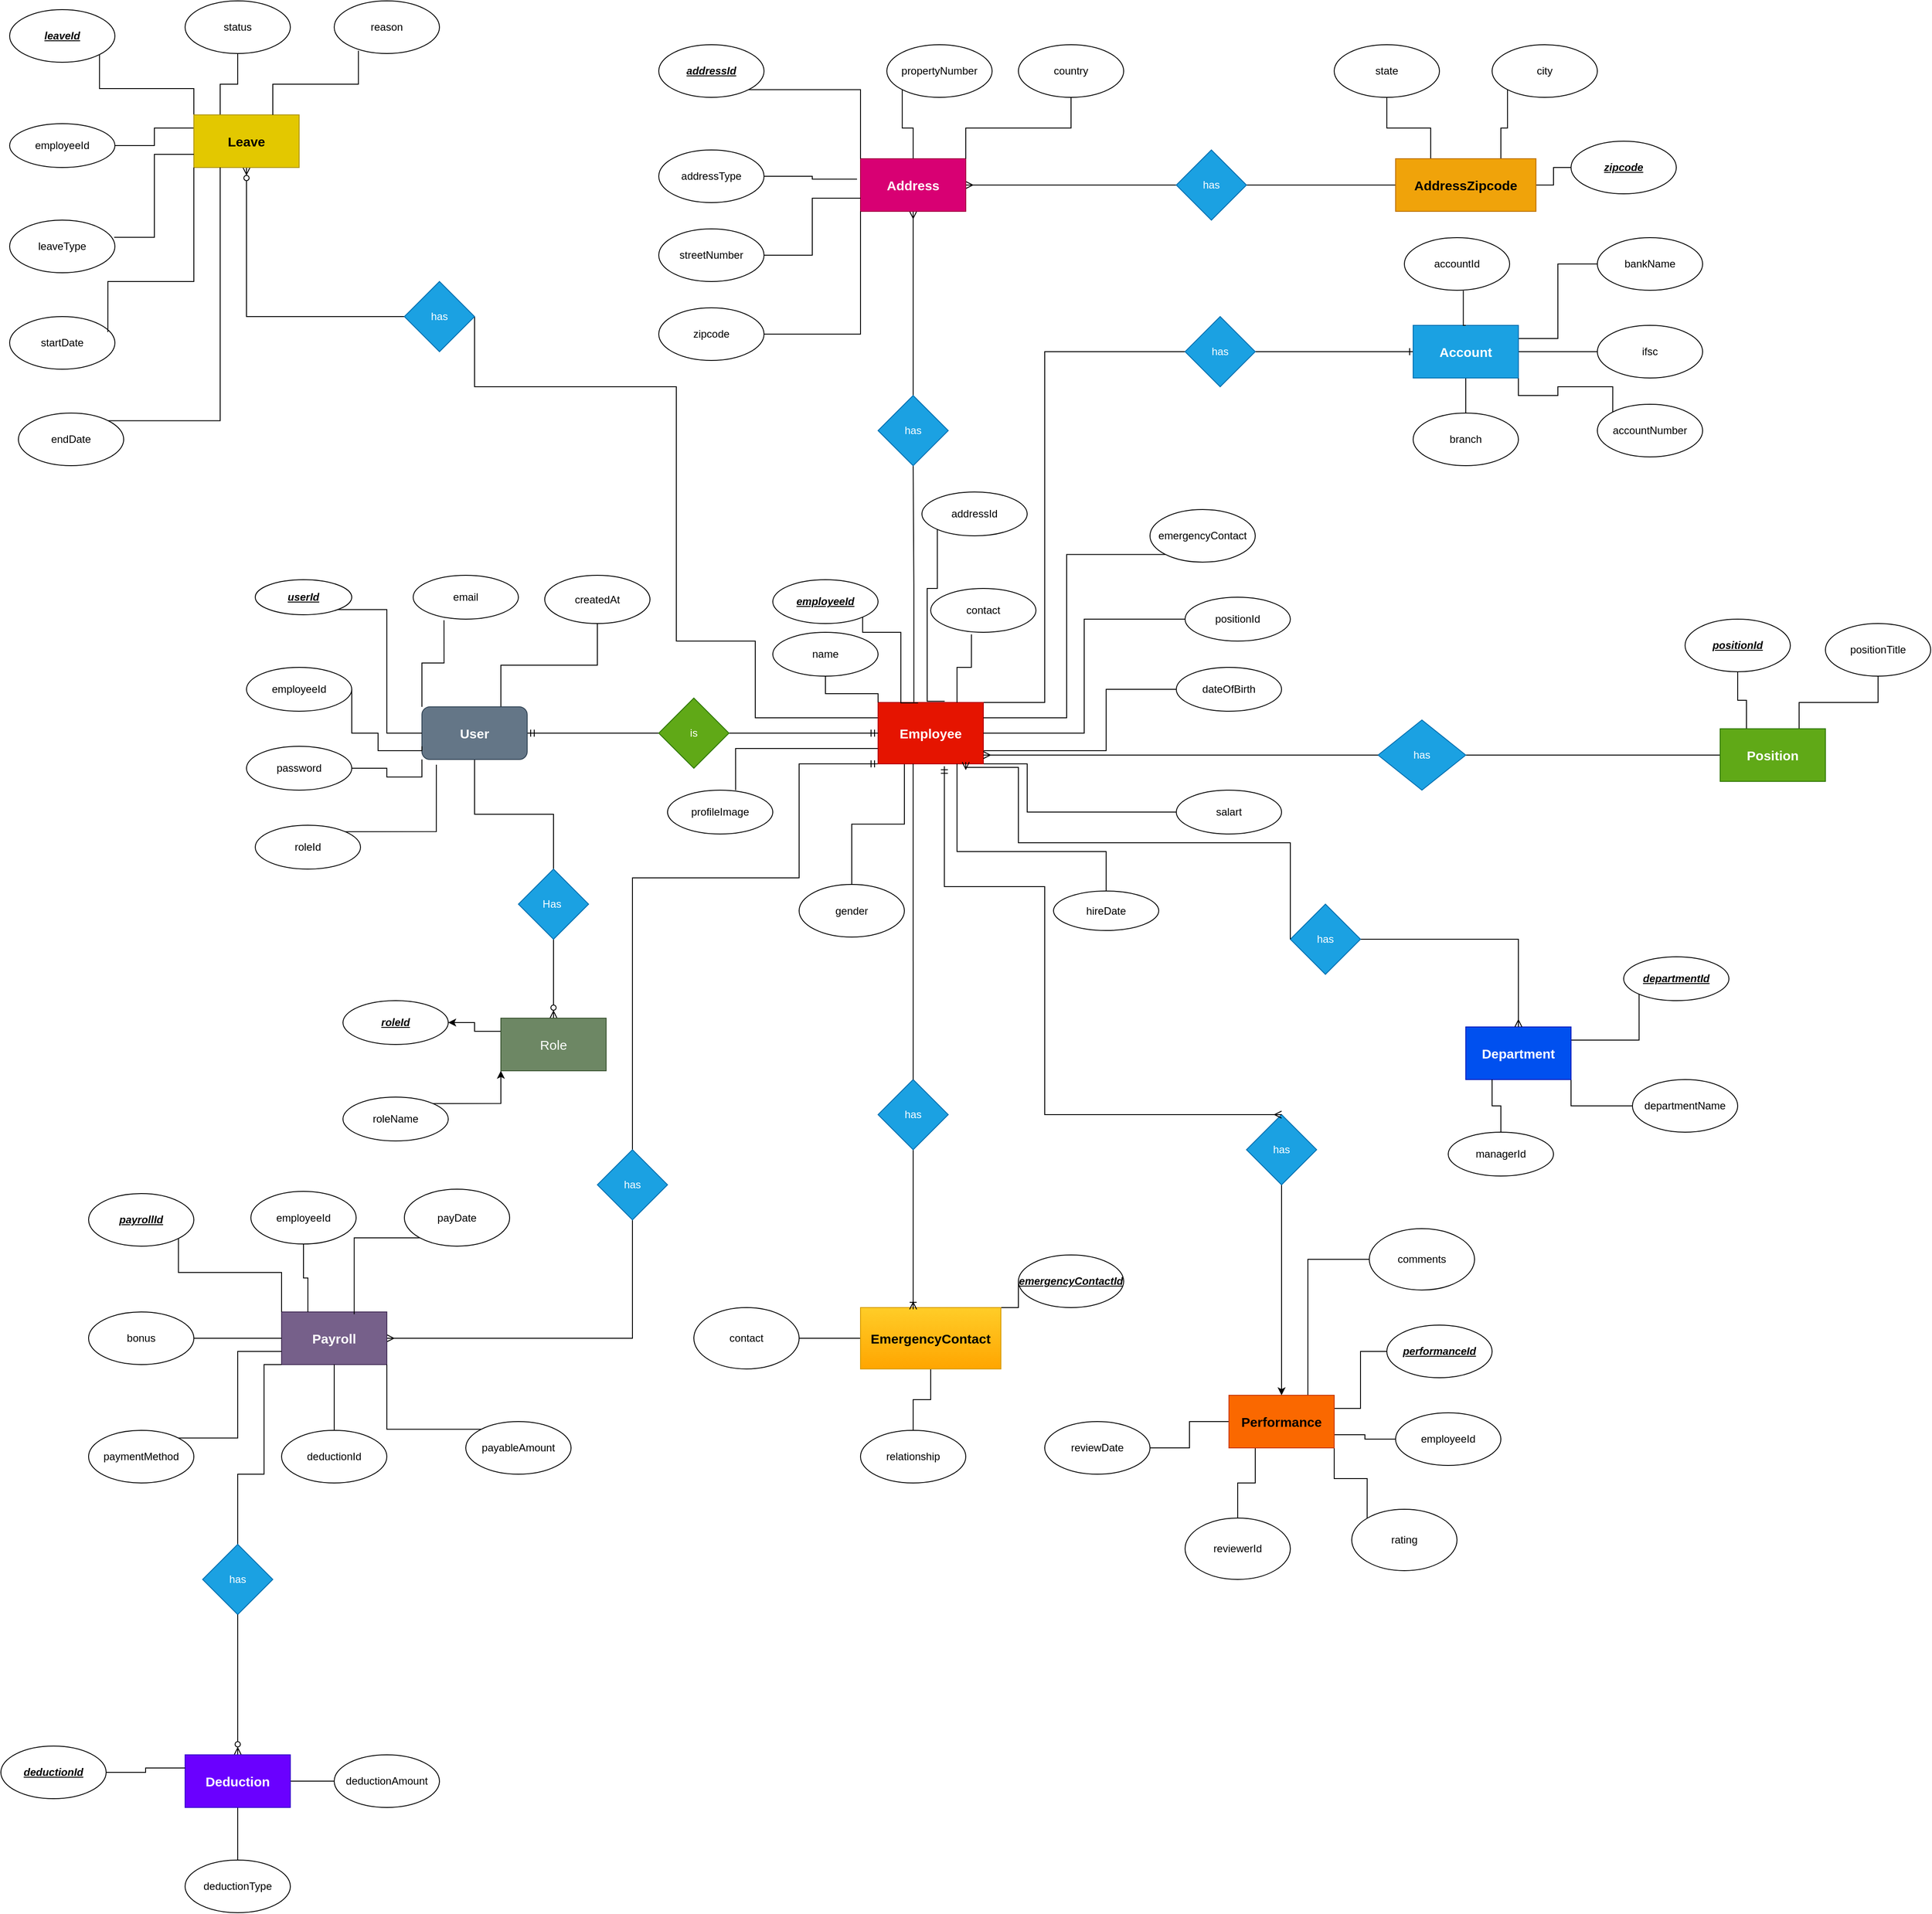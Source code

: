 <mxfile version="24.1.0" type="device">
  <diagram name="Page-1" id="U_6z8lrPGuEJdTMn7q1Q">
    <mxGraphModel dx="1900" dy="1735" grid="1" gridSize="10" guides="1" tooltips="1" connect="1" arrows="1" fold="1" page="1" pageScale="1" pageWidth="850" pageHeight="1100" math="0" shadow="0">
      <root>
        <mxCell id="0" />
        <mxCell id="1" parent="0" />
        <mxCell id="wNV12Ir-IpU6dme8vjzB-14" style="edgeStyle=orthogonalEdgeStyle;rounded=0;orthogonalLoop=1;jettySize=auto;html=1;exitX=0.5;exitY=1;exitDx=0;exitDy=0;endArrow=none;endFill=0;" parent="1" source="wNV12Ir-IpU6dme8vjzB-2" target="wNV12Ir-IpU6dme8vjzB-13" edge="1">
          <mxGeometry relative="1" as="geometry" />
        </mxCell>
        <mxCell id="wNV12Ir-IpU6dme8vjzB-27" style="edgeStyle=orthogonalEdgeStyle;rounded=0;orthogonalLoop=1;jettySize=auto;html=1;exitX=1;exitY=0.5;exitDx=0;exitDy=0;entryX=0;entryY=0.5;entryDx=0;entryDy=0;endArrow=none;endFill=0;startArrow=ERmandOne;startFill=0;" parent="1" source="wNV12Ir-IpU6dme8vjzB-2" target="wNV12Ir-IpU6dme8vjzB-26" edge="1">
          <mxGeometry relative="1" as="geometry" />
        </mxCell>
        <mxCell id="NVPOL3llyWoSoOOIBoV0-2" style="edgeStyle=orthogonalEdgeStyle;rounded=0;orthogonalLoop=1;jettySize=auto;html=1;exitX=0.75;exitY=0;exitDx=0;exitDy=0;entryX=0.5;entryY=1;entryDx=0;entryDy=0;endArrow=none;endFill=0;" parent="1" source="wNV12Ir-IpU6dme8vjzB-2" target="NVPOL3llyWoSoOOIBoV0-1" edge="1">
          <mxGeometry relative="1" as="geometry" />
        </mxCell>
        <mxCell id="wNV12Ir-IpU6dme8vjzB-2" value="&lt;b&gt;&lt;font style=&quot;font-size: 15px;&quot;&gt;User&lt;/font&gt;&lt;/b&gt;" style="rounded=1;whiteSpace=wrap;html=1;fillColor=#647687;fontColor=#ffffff;strokeColor=#314354;" parent="1" vertex="1">
          <mxGeometry x="270" y="295" width="120" height="60" as="geometry" />
        </mxCell>
        <mxCell id="wNV12Ir-IpU6dme8vjzB-7" style="edgeStyle=orthogonalEdgeStyle;rounded=0;orthogonalLoop=1;jettySize=auto;html=1;exitX=1;exitY=1;exitDx=0;exitDy=0;entryX=0;entryY=0.5;entryDx=0;entryDy=0;endArrow=none;endFill=0;" parent="1" source="wNV12Ir-IpU6dme8vjzB-3" target="wNV12Ir-IpU6dme8vjzB-2" edge="1">
          <mxGeometry relative="1" as="geometry" />
        </mxCell>
        <mxCell id="wNV12Ir-IpU6dme8vjzB-3" value="&lt;u&gt;&lt;i&gt;&lt;b&gt;userId&lt;/b&gt;&lt;/i&gt;&lt;/u&gt;" style="ellipse;whiteSpace=wrap;html=1;" parent="1" vertex="1">
          <mxGeometry x="80" y="150" width="110" height="40" as="geometry" />
        </mxCell>
        <mxCell id="wNV12Ir-IpU6dme8vjzB-8" style="edgeStyle=orthogonalEdgeStyle;rounded=0;orthogonalLoop=1;jettySize=auto;html=1;exitX=0.293;exitY=1.024;exitDx=0;exitDy=0;entryX=0;entryY=0;entryDx=0;entryDy=0;exitPerimeter=0;endArrow=none;endFill=0;" parent="1" source="wNV12Ir-IpU6dme8vjzB-4" target="wNV12Ir-IpU6dme8vjzB-2" edge="1">
          <mxGeometry relative="1" as="geometry" />
        </mxCell>
        <mxCell id="wNV12Ir-IpU6dme8vjzB-4" value="email" style="ellipse;whiteSpace=wrap;html=1;" parent="1" vertex="1">
          <mxGeometry x="260" y="145" width="120" height="50" as="geometry" />
        </mxCell>
        <mxCell id="wNV12Ir-IpU6dme8vjzB-9" style="edgeStyle=orthogonalEdgeStyle;rounded=0;orthogonalLoop=1;jettySize=auto;html=1;exitX=1;exitY=0.5;exitDx=0;exitDy=0;entryX=0;entryY=0.75;entryDx=0;entryDy=0;endArrow=none;endFill=0;" parent="1" source="wNV12Ir-IpU6dme8vjzB-5" target="wNV12Ir-IpU6dme8vjzB-2" edge="1">
          <mxGeometry relative="1" as="geometry">
            <Array as="points">
              <mxPoint x="190" y="325" />
              <mxPoint x="220" y="325" />
              <mxPoint x="220" y="345" />
            </Array>
          </mxGeometry>
        </mxCell>
        <mxCell id="wNV12Ir-IpU6dme8vjzB-5" value="employeeId" style="ellipse;whiteSpace=wrap;html=1;" parent="1" vertex="1">
          <mxGeometry x="70" y="250" width="120" height="50" as="geometry" />
        </mxCell>
        <mxCell id="wNV12Ir-IpU6dme8vjzB-10" style="edgeStyle=orthogonalEdgeStyle;rounded=0;orthogonalLoop=1;jettySize=auto;html=1;exitX=1;exitY=0.5;exitDx=0;exitDy=0;entryX=0;entryY=1;entryDx=0;entryDy=0;endArrow=none;endFill=0;" parent="1" source="wNV12Ir-IpU6dme8vjzB-6" target="wNV12Ir-IpU6dme8vjzB-2" edge="1">
          <mxGeometry relative="1" as="geometry">
            <mxPoint x="360" y="350" as="targetPoint" />
          </mxGeometry>
        </mxCell>
        <mxCell id="wNV12Ir-IpU6dme8vjzB-6" value="password" style="ellipse;whiteSpace=wrap;html=1;" parent="1" vertex="1">
          <mxGeometry x="70" y="340" width="120" height="50" as="geometry" />
        </mxCell>
        <mxCell id="wNV12Ir-IpU6dme8vjzB-11" value="roleId" style="ellipse;whiteSpace=wrap;html=1;" parent="1" vertex="1">
          <mxGeometry x="80" y="430" width="120" height="50" as="geometry" />
        </mxCell>
        <mxCell id="wNV12Ir-IpU6dme8vjzB-12" style="edgeStyle=orthogonalEdgeStyle;rounded=0;orthogonalLoop=1;jettySize=auto;html=1;exitX=1;exitY=0;exitDx=0;exitDy=0;entryX=0.137;entryY=1.1;entryDx=0;entryDy=0;entryPerimeter=0;endArrow=none;endFill=0;" parent="1" source="wNV12Ir-IpU6dme8vjzB-11" target="wNV12Ir-IpU6dme8vjzB-2" edge="1">
          <mxGeometry relative="1" as="geometry" />
        </mxCell>
        <mxCell id="wNV12Ir-IpU6dme8vjzB-16" style="edgeStyle=orthogonalEdgeStyle;rounded=0;orthogonalLoop=1;jettySize=auto;html=1;exitX=0.5;exitY=1;exitDx=0;exitDy=0;entryX=0.5;entryY=0;entryDx=0;entryDy=0;endArrow=ERzeroToMany;endFill=0;" parent="1" source="wNV12Ir-IpU6dme8vjzB-13" target="wNV12Ir-IpU6dme8vjzB-15" edge="1">
          <mxGeometry relative="1" as="geometry" />
        </mxCell>
        <mxCell id="wNV12Ir-IpU6dme8vjzB-13" value="Has&amp;nbsp;" style="rhombus;whiteSpace=wrap;html=1;fillColor=#1ba1e2;strokeColor=#006EAF;fontColor=#ffffff;" parent="1" vertex="1">
          <mxGeometry x="380" y="480" width="80" height="80" as="geometry" />
        </mxCell>
        <mxCell id="wNV12Ir-IpU6dme8vjzB-20" style="edgeStyle=orthogonalEdgeStyle;rounded=0;orthogonalLoop=1;jettySize=auto;html=1;exitX=0;exitY=0.25;exitDx=0;exitDy=0;entryX=1;entryY=0.5;entryDx=0;entryDy=0;" parent="1" source="wNV12Ir-IpU6dme8vjzB-15" target="wNV12Ir-IpU6dme8vjzB-19" edge="1">
          <mxGeometry relative="1" as="geometry" />
        </mxCell>
        <mxCell id="wNV12Ir-IpU6dme8vjzB-15" value="&lt;font style=&quot;font-size: 15px;&quot;&gt;Role&lt;/font&gt;" style="rounded=0;whiteSpace=wrap;html=1;fillColor=#6d8764;fontColor=#ffffff;strokeColor=#3A5431;" parent="1" vertex="1">
          <mxGeometry x="360" y="650" width="120" height="60" as="geometry" />
        </mxCell>
        <mxCell id="wNV12Ir-IpU6dme8vjzB-19" value="&lt;b&gt;&lt;i&gt;&lt;u&gt;roleId&lt;/u&gt;&lt;/i&gt;&lt;/b&gt;" style="ellipse;whiteSpace=wrap;html=1;" parent="1" vertex="1">
          <mxGeometry x="180" y="630" width="120" height="50" as="geometry" />
        </mxCell>
        <mxCell id="wNV12Ir-IpU6dme8vjzB-22" style="edgeStyle=orthogonalEdgeStyle;rounded=0;orthogonalLoop=1;jettySize=auto;html=1;exitX=1;exitY=0;exitDx=0;exitDy=0;entryX=0;entryY=1;entryDx=0;entryDy=0;" parent="1" source="wNV12Ir-IpU6dme8vjzB-21" target="wNV12Ir-IpU6dme8vjzB-15" edge="1">
          <mxGeometry relative="1" as="geometry" />
        </mxCell>
        <mxCell id="wNV12Ir-IpU6dme8vjzB-21" value="roleName" style="ellipse;whiteSpace=wrap;html=1;" parent="1" vertex="1">
          <mxGeometry x="180" y="740" width="120" height="50" as="geometry" />
        </mxCell>
        <mxCell id="oiTjQ5BADp09H_yO9Pe6-5" style="edgeStyle=orthogonalEdgeStyle;rounded=0;orthogonalLoop=1;jettySize=auto;html=1;exitX=0.25;exitY=1;exitDx=0;exitDy=0;entryX=0.5;entryY=0;entryDx=0;entryDy=0;endArrow=none;endFill=0;" parent="1" source="wNV12Ir-IpU6dme8vjzB-23" target="oiTjQ5BADp09H_yO9Pe6-4" edge="1">
          <mxGeometry relative="1" as="geometry" />
        </mxCell>
        <mxCell id="oiTjQ5BADp09H_yO9Pe6-7" style="edgeStyle=orthogonalEdgeStyle;rounded=0;orthogonalLoop=1;jettySize=auto;html=1;exitX=0;exitY=0.75;exitDx=0;exitDy=0;entryX=0.647;entryY=0;entryDx=0;entryDy=0;entryPerimeter=0;endArrow=none;endFill=0;" parent="1" source="wNV12Ir-IpU6dme8vjzB-23" target="oiTjQ5BADp09H_yO9Pe6-6" edge="1">
          <mxGeometry relative="1" as="geometry">
            <mxPoint x="810" y="345" as="sourcePoint" />
            <mxPoint x="690" y="430" as="targetPoint" />
          </mxGeometry>
        </mxCell>
        <mxCell id="oiTjQ5BADp09H_yO9Pe6-9" style="edgeStyle=orthogonalEdgeStyle;rounded=0;orthogonalLoop=1;jettySize=auto;html=1;exitX=1;exitY=0.75;exitDx=0;exitDy=0;entryX=0;entryY=0.5;entryDx=0;entryDy=0;endArrow=none;endFill=0;" parent="1" source="wNV12Ir-IpU6dme8vjzB-23" target="oiTjQ5BADp09H_yO9Pe6-8" edge="1">
          <mxGeometry relative="1" as="geometry">
            <Array as="points">
              <mxPoint x="1050" y="345" />
              <mxPoint x="1050" y="275" />
            </Array>
          </mxGeometry>
        </mxCell>
        <mxCell id="oiTjQ5BADp09H_yO9Pe6-11" style="edgeStyle=orthogonalEdgeStyle;rounded=0;orthogonalLoop=1;jettySize=auto;html=1;exitX=1;exitY=1;exitDx=0;exitDy=0;entryX=0;entryY=0.5;entryDx=0;entryDy=0;endArrow=none;endFill=0;" parent="1" source="wNV12Ir-IpU6dme8vjzB-23" target="oiTjQ5BADp09H_yO9Pe6-10" edge="1">
          <mxGeometry relative="1" as="geometry">
            <Array as="points">
              <mxPoint x="960" y="360" />
              <mxPoint x="960" y="415" />
            </Array>
          </mxGeometry>
        </mxCell>
        <mxCell id="iSLYOYeoJY8kRqykb5ny-2" style="edgeStyle=orthogonalEdgeStyle;rounded=0;orthogonalLoop=1;jettySize=auto;html=1;exitX=0.34;exitY=0.023;exitDx=0;exitDy=0;entryX=0.5;entryY=1;entryDx=0;entryDy=0;endArrow=none;endFill=0;exitPerimeter=0;" parent="1" source="wNV12Ir-IpU6dme8vjzB-23" target="iSLYOYeoJY8kRqykb5ny-1" edge="1">
          <mxGeometry relative="1" as="geometry" />
        </mxCell>
        <mxCell id="NVPOL3llyWoSoOOIBoV0-56" style="edgeStyle=orthogonalEdgeStyle;rounded=0;orthogonalLoop=1;jettySize=auto;html=1;exitX=1;exitY=0;exitDx=0;exitDy=0;entryX=0;entryY=0.5;entryDx=0;entryDy=0;endArrow=none;endFill=0;" parent="1" source="wNV12Ir-IpU6dme8vjzB-23" target="NVPOL3llyWoSoOOIBoV0-55" edge="1">
          <mxGeometry relative="1" as="geometry">
            <mxPoint x="1000" y="90" as="targetPoint" />
            <Array as="points">
              <mxPoint x="980" y="290" />
              <mxPoint x="980" y="-110" />
            </Array>
          </mxGeometry>
        </mxCell>
        <mxCell id="NVPOL3llyWoSoOOIBoV0-72" style="edgeStyle=orthogonalEdgeStyle;rounded=0;orthogonalLoop=1;jettySize=auto;html=1;exitX=0;exitY=0.25;exitDx=0;exitDy=0;entryX=1;entryY=0.5;entryDx=0;entryDy=0;endArrow=none;endFill=0;" parent="1" source="wNV12Ir-IpU6dme8vjzB-23" target="NVPOL3llyWoSoOOIBoV0-71" edge="1">
          <mxGeometry relative="1" as="geometry">
            <mxPoint x="450" y="-80" as="targetPoint" />
            <Array as="points">
              <mxPoint x="650" y="308" />
              <mxPoint x="650" y="220" />
              <mxPoint x="560" y="220" />
              <mxPoint x="560" y="-70" />
              <mxPoint x="330" y="-70" />
            </Array>
          </mxGeometry>
        </mxCell>
        <mxCell id="NVPOL3llyWoSoOOIBoV0-91" style="edgeStyle=orthogonalEdgeStyle;rounded=0;orthogonalLoop=1;jettySize=auto;html=1;exitX=0;exitY=1;exitDx=0;exitDy=0;entryX=0.5;entryY=0;entryDx=0;entryDy=0;endArrow=none;endFill=0;startArrow=ERmandOne;startFill=0;" parent="1" source="wNV12Ir-IpU6dme8vjzB-23" target="NVPOL3llyWoSoOOIBoV0-90" edge="1">
          <mxGeometry relative="1" as="geometry">
            <Array as="points">
              <mxPoint x="700" y="360" />
              <mxPoint x="700" y="490" />
              <mxPoint x="510" y="490" />
            </Array>
          </mxGeometry>
        </mxCell>
        <mxCell id="wNV12Ir-IpU6dme8vjzB-23" value="&lt;font size=&quot;1&quot;&gt;&lt;b style=&quot;font-size: 15px;&quot;&gt;Employee&lt;/b&gt;&lt;/font&gt;" style="rounded=0;whiteSpace=wrap;html=1;fillColor=#e51400;fontColor=#ffffff;strokeColor=#B20000;" parent="1" vertex="1">
          <mxGeometry x="790" y="290" width="120" height="70" as="geometry" />
        </mxCell>
        <mxCell id="wNV12Ir-IpU6dme8vjzB-24" value="&lt;b&gt;&lt;u&gt;&lt;i&gt;employeeId&lt;/i&gt;&lt;/u&gt;&lt;/b&gt;" style="ellipse;whiteSpace=wrap;html=1;" parent="1" vertex="1">
          <mxGeometry x="670" y="150" width="120" height="50" as="geometry" />
        </mxCell>
        <mxCell id="wNV12Ir-IpU6dme8vjzB-29" style="edgeStyle=orthogonalEdgeStyle;rounded=0;orthogonalLoop=1;jettySize=auto;html=1;exitX=0.5;exitY=1;exitDx=0;exitDy=0;entryX=0;entryY=0;entryDx=0;entryDy=0;endArrow=none;endFill=0;" parent="1" source="wNV12Ir-IpU6dme8vjzB-25" target="wNV12Ir-IpU6dme8vjzB-23" edge="1">
          <mxGeometry relative="1" as="geometry" />
        </mxCell>
        <mxCell id="wNV12Ir-IpU6dme8vjzB-25" value="name" style="ellipse;whiteSpace=wrap;html=1;" parent="1" vertex="1">
          <mxGeometry x="670" y="210" width="120" height="50" as="geometry" />
        </mxCell>
        <mxCell id="wNV12Ir-IpU6dme8vjzB-28" style="edgeStyle=orthogonalEdgeStyle;rounded=0;orthogonalLoop=1;jettySize=auto;html=1;exitX=1;exitY=0.5;exitDx=0;exitDy=0;entryX=0;entryY=0.5;entryDx=0;entryDy=0;endArrow=ERmandOne;endFill=0;" parent="1" source="wNV12Ir-IpU6dme8vjzB-26" target="wNV12Ir-IpU6dme8vjzB-23" edge="1">
          <mxGeometry relative="1" as="geometry" />
        </mxCell>
        <mxCell id="wNV12Ir-IpU6dme8vjzB-26" value="is" style="rhombus;whiteSpace=wrap;html=1;fillColor=#60a917;fontColor=#ffffff;strokeColor=#2D7600;" parent="1" vertex="1">
          <mxGeometry x="540" y="285" width="80" height="80" as="geometry" />
        </mxCell>
        <mxCell id="wNV12Ir-IpU6dme8vjzB-30" style="edgeStyle=orthogonalEdgeStyle;rounded=0;orthogonalLoop=1;jettySize=auto;html=1;exitX=1;exitY=1;exitDx=0;exitDy=0;entryX=0.38;entryY=0.007;entryDx=0;entryDy=0;entryPerimeter=0;endArrow=none;endFill=0;" parent="1" source="wNV12Ir-IpU6dme8vjzB-24" target="wNV12Ir-IpU6dme8vjzB-23" edge="1">
          <mxGeometry relative="1" as="geometry">
            <Array as="points">
              <mxPoint x="772" y="210" />
              <mxPoint x="816" y="210" />
            </Array>
          </mxGeometry>
        </mxCell>
        <mxCell id="wNV12Ir-IpU6dme8vjzB-32" value="" style="edgeStyle=orthogonalEdgeStyle;rounded=0;orthogonalLoop=1;jettySize=auto;html=1;entryX=0.75;entryY=0;entryDx=0;entryDy=0;exitX=0.387;exitY=1.048;exitDx=0;exitDy=0;exitPerimeter=0;endArrow=none;endFill=0;" parent="1" source="wNV12Ir-IpU6dme8vjzB-31" target="wNV12Ir-IpU6dme8vjzB-23" edge="1">
          <mxGeometry relative="1" as="geometry" />
        </mxCell>
        <mxCell id="wNV12Ir-IpU6dme8vjzB-31" value="contact" style="ellipse;whiteSpace=wrap;html=1;" parent="1" vertex="1">
          <mxGeometry x="850" y="160" width="120" height="50" as="geometry" />
        </mxCell>
        <mxCell id="wNV12Ir-IpU6dme8vjzB-34" style="edgeStyle=orthogonalEdgeStyle;rounded=0;orthogonalLoop=1;jettySize=auto;html=1;exitX=0;exitY=1;exitDx=0;exitDy=0;entryX=1;entryY=0.25;entryDx=0;entryDy=0;endArrow=none;endFill=0;" parent="1" source="wNV12Ir-IpU6dme8vjzB-33" target="wNV12Ir-IpU6dme8vjzB-23" edge="1">
          <mxGeometry relative="1" as="geometry" />
        </mxCell>
        <mxCell id="wNV12Ir-IpU6dme8vjzB-33" value="emergencyContact" style="ellipse;whiteSpace=wrap;html=1;" parent="1" vertex="1">
          <mxGeometry x="1100" y="70" width="120" height="60" as="geometry" />
        </mxCell>
        <mxCell id="wNV12Ir-IpU6dme8vjzB-36" style="edgeStyle=orthogonalEdgeStyle;rounded=0;orthogonalLoop=1;jettySize=auto;html=1;exitX=0;exitY=1;exitDx=0;exitDy=0;entryX=0.633;entryY=-0.02;entryDx=0;entryDy=0;endArrow=none;endFill=0;entryPerimeter=0;" parent="1" source="wNV12Ir-IpU6dme8vjzB-35" target="wNV12Ir-IpU6dme8vjzB-23" edge="1">
          <mxGeometry relative="1" as="geometry">
            <Array as="points">
              <mxPoint x="858" y="160" />
              <mxPoint x="846" y="160" />
            </Array>
          </mxGeometry>
        </mxCell>
        <mxCell id="wNV12Ir-IpU6dme8vjzB-35" value="addressId" style="ellipse;whiteSpace=wrap;html=1;" parent="1" vertex="1">
          <mxGeometry x="840" y="50" width="120" height="50" as="geometry" />
        </mxCell>
        <mxCell id="wNV12Ir-IpU6dme8vjzB-38" style="edgeStyle=orthogonalEdgeStyle;rounded=0;orthogonalLoop=1;jettySize=auto;html=1;exitX=0;exitY=0.5;exitDx=0;exitDy=0;entryX=1;entryY=0.5;entryDx=0;entryDy=0;endArrow=none;endFill=0;" parent="1" source="wNV12Ir-IpU6dme8vjzB-37" target="wNV12Ir-IpU6dme8vjzB-23" edge="1">
          <mxGeometry relative="1" as="geometry" />
        </mxCell>
        <mxCell id="wNV12Ir-IpU6dme8vjzB-37" value="positionId" style="ellipse;whiteSpace=wrap;html=1;" parent="1" vertex="1">
          <mxGeometry x="1140" y="170" width="120" height="50" as="geometry" />
        </mxCell>
        <mxCell id="NVPOL3llyWoSoOOIBoV0-123" style="edgeStyle=orthogonalEdgeStyle;rounded=0;orthogonalLoop=1;jettySize=auto;html=1;exitX=0.5;exitY=0;exitDx=0;exitDy=0;entryX=0.75;entryY=1;entryDx=0;entryDy=0;endArrow=none;endFill=0;" parent="1" source="wNV12Ir-IpU6dme8vjzB-39" target="wNV12Ir-IpU6dme8vjzB-23" edge="1">
          <mxGeometry relative="1" as="geometry">
            <Array as="points">
              <mxPoint x="1050" y="460" />
              <mxPoint x="880" y="460" />
            </Array>
          </mxGeometry>
        </mxCell>
        <mxCell id="wNV12Ir-IpU6dme8vjzB-39" value="hireDate" style="ellipse;whiteSpace=wrap;html=1;" parent="1" vertex="1">
          <mxGeometry x="990" y="505" width="120" height="45" as="geometry" />
        </mxCell>
        <mxCell id="oiTjQ5BADp09H_yO9Pe6-4" value="gender" style="ellipse;whiteSpace=wrap;html=1;" parent="1" vertex="1">
          <mxGeometry x="700" y="497.5" width="120" height="60" as="geometry" />
        </mxCell>
        <mxCell id="oiTjQ5BADp09H_yO9Pe6-6" value="profileImage" style="ellipse;whiteSpace=wrap;html=1;" parent="1" vertex="1">
          <mxGeometry x="550" y="390" width="120" height="50" as="geometry" />
        </mxCell>
        <mxCell id="oiTjQ5BADp09H_yO9Pe6-8" value="dateOfBirth" style="ellipse;whiteSpace=wrap;html=1;" parent="1" vertex="1">
          <mxGeometry x="1130" y="250" width="120" height="50" as="geometry" />
        </mxCell>
        <mxCell id="oiTjQ5BADp09H_yO9Pe6-10" value="salart" style="ellipse;whiteSpace=wrap;html=1;" parent="1" vertex="1">
          <mxGeometry x="1130" y="390" width="120" height="50" as="geometry" />
        </mxCell>
        <mxCell id="iSLYOYeoJY8kRqykb5ny-4" style="edgeStyle=orthogonalEdgeStyle;rounded=0;orthogonalLoop=1;jettySize=auto;html=1;exitX=0.5;exitY=0;exitDx=0;exitDy=0;entryX=0.5;entryY=1;entryDx=0;entryDy=0;endArrow=ERmany;endFill=0;" parent="1" source="iSLYOYeoJY8kRqykb5ny-1" target="iSLYOYeoJY8kRqykb5ny-3" edge="1">
          <mxGeometry relative="1" as="geometry" />
        </mxCell>
        <mxCell id="iSLYOYeoJY8kRqykb5ny-1" value="has" style="rhombus;whiteSpace=wrap;html=1;fillColor=#1ba1e2;fontColor=#ffffff;strokeColor=#006EAF;" parent="1" vertex="1">
          <mxGeometry x="790" y="-60" width="80" height="80" as="geometry" />
        </mxCell>
        <mxCell id="NVPOL3llyWoSoOOIBoV0-5" style="edgeStyle=orthogonalEdgeStyle;rounded=0;orthogonalLoop=1;jettySize=auto;html=1;exitX=0.5;exitY=0;exitDx=0;exitDy=0;entryX=0;entryY=1;entryDx=0;entryDy=0;endArrow=none;endFill=0;" parent="1" source="iSLYOYeoJY8kRqykb5ny-3" target="NVPOL3llyWoSoOOIBoV0-4" edge="1">
          <mxGeometry relative="1" as="geometry" />
        </mxCell>
        <mxCell id="NVPOL3llyWoSoOOIBoV0-17" style="edgeStyle=orthogonalEdgeStyle;rounded=0;orthogonalLoop=1;jettySize=auto;html=1;exitX=1;exitY=0.5;exitDx=0;exitDy=0;endArrow=none;endFill=0;startArrow=ERmany;startFill=0;" parent="1" source="iSLYOYeoJY8kRqykb5ny-3" target="NVPOL3llyWoSoOOIBoV0-16" edge="1">
          <mxGeometry relative="1" as="geometry" />
        </mxCell>
        <mxCell id="iSLYOYeoJY8kRqykb5ny-3" value="&lt;font style=&quot;font-size: 15px;&quot;&gt;&lt;b&gt;Address&lt;/b&gt;&lt;/font&gt;" style="rounded=0;whiteSpace=wrap;html=1;fillColor=#d80073;fontColor=#ffffff;strokeColor=#A50040;" parent="1" vertex="1">
          <mxGeometry x="770" y="-330" width="120" height="60" as="geometry" />
        </mxCell>
        <mxCell id="NVPOL3llyWoSoOOIBoV0-3" style="edgeStyle=orthogonalEdgeStyle;rounded=0;orthogonalLoop=1;jettySize=auto;html=1;exitX=1;exitY=1;exitDx=0;exitDy=0;entryX=0;entryY=0;entryDx=0;entryDy=0;endArrow=none;endFill=0;" parent="1" source="iSLYOYeoJY8kRqykb5ny-5" target="iSLYOYeoJY8kRqykb5ny-3" edge="1">
          <mxGeometry relative="1" as="geometry" />
        </mxCell>
        <mxCell id="iSLYOYeoJY8kRqykb5ny-5" value="&lt;b&gt;&lt;u&gt;&lt;i&gt;addressId&lt;/i&gt;&lt;/u&gt;&lt;/b&gt;" style="ellipse;whiteSpace=wrap;html=1;" parent="1" vertex="1">
          <mxGeometry x="540" y="-460" width="120" height="60" as="geometry" />
        </mxCell>
        <mxCell id="NVPOL3llyWoSoOOIBoV0-1" value="createdAt" style="ellipse;whiteSpace=wrap;html=1;" parent="1" vertex="1">
          <mxGeometry x="410" y="145" width="120" height="55" as="geometry" />
        </mxCell>
        <mxCell id="NVPOL3llyWoSoOOIBoV0-4" value="propertyNumber" style="ellipse;whiteSpace=wrap;html=1;" parent="1" vertex="1">
          <mxGeometry x="800" y="-460" width="120" height="60" as="geometry" />
        </mxCell>
        <mxCell id="NVPOL3llyWoSoOOIBoV0-6" value="addressType" style="ellipse;whiteSpace=wrap;html=1;" parent="1" vertex="1">
          <mxGeometry x="540" y="-340" width="120" height="60" as="geometry" />
        </mxCell>
        <mxCell id="NVPOL3llyWoSoOOIBoV0-7" style="edgeStyle=orthogonalEdgeStyle;rounded=0;orthogonalLoop=1;jettySize=auto;html=1;exitX=1;exitY=0.5;exitDx=0;exitDy=0;entryX=-0.033;entryY=0.387;entryDx=0;entryDy=0;entryPerimeter=0;endArrow=none;endFill=0;" parent="1" source="NVPOL3llyWoSoOOIBoV0-6" target="iSLYOYeoJY8kRqykb5ny-3" edge="1">
          <mxGeometry relative="1" as="geometry" />
        </mxCell>
        <mxCell id="NVPOL3llyWoSoOOIBoV0-9" style="edgeStyle=orthogonalEdgeStyle;rounded=0;orthogonalLoop=1;jettySize=auto;html=1;exitX=1;exitY=0.5;exitDx=0;exitDy=0;entryX=0;entryY=0.75;entryDx=0;entryDy=0;endArrow=none;endFill=0;" parent="1" source="NVPOL3llyWoSoOOIBoV0-8" target="iSLYOYeoJY8kRqykb5ny-3" edge="1">
          <mxGeometry relative="1" as="geometry" />
        </mxCell>
        <mxCell id="NVPOL3llyWoSoOOIBoV0-8" value="streetNumber" style="ellipse;whiteSpace=wrap;html=1;" parent="1" vertex="1">
          <mxGeometry x="540" y="-250" width="120" height="60" as="geometry" />
        </mxCell>
        <mxCell id="NVPOL3llyWoSoOOIBoV0-12" style="edgeStyle=orthogonalEdgeStyle;rounded=0;orthogonalLoop=1;jettySize=auto;html=1;exitX=1;exitY=0.5;exitDx=0;exitDy=0;entryX=0;entryY=1;entryDx=0;entryDy=0;endArrow=none;endFill=0;" parent="1" source="NVPOL3llyWoSoOOIBoV0-10" target="iSLYOYeoJY8kRqykb5ny-3" edge="1">
          <mxGeometry relative="1" as="geometry" />
        </mxCell>
        <mxCell id="NVPOL3llyWoSoOOIBoV0-10" value="zipcode" style="ellipse;whiteSpace=wrap;html=1;" parent="1" vertex="1">
          <mxGeometry x="540" y="-160" width="120" height="60" as="geometry" />
        </mxCell>
        <mxCell id="NVPOL3llyWoSoOOIBoV0-15" style="edgeStyle=orthogonalEdgeStyle;rounded=0;orthogonalLoop=1;jettySize=auto;html=1;exitX=0.5;exitY=1;exitDx=0;exitDy=0;entryX=1;entryY=0;entryDx=0;entryDy=0;endArrow=none;endFill=0;" parent="1" source="NVPOL3llyWoSoOOIBoV0-13" target="iSLYOYeoJY8kRqykb5ny-3" edge="1">
          <mxGeometry relative="1" as="geometry" />
        </mxCell>
        <mxCell id="NVPOL3llyWoSoOOIBoV0-13" value="country" style="ellipse;whiteSpace=wrap;html=1;" parent="1" vertex="1">
          <mxGeometry x="950" y="-460" width="120" height="60" as="geometry" />
        </mxCell>
        <mxCell id="NVPOL3llyWoSoOOIBoV0-20" style="edgeStyle=orthogonalEdgeStyle;rounded=0;orthogonalLoop=1;jettySize=auto;html=1;exitX=1;exitY=0.5;exitDx=0;exitDy=0;entryX=0;entryY=0.5;entryDx=0;entryDy=0;endArrow=none;endFill=0;" parent="1" source="NVPOL3llyWoSoOOIBoV0-16" target="NVPOL3llyWoSoOOIBoV0-19" edge="1">
          <mxGeometry relative="1" as="geometry" />
        </mxCell>
        <mxCell id="NVPOL3llyWoSoOOIBoV0-16" value="has" style="rhombus;whiteSpace=wrap;html=1;fillColor=#1ba1e2;fontColor=#ffffff;strokeColor=#006EAF;" parent="1" vertex="1">
          <mxGeometry x="1130" y="-340" width="80" height="80" as="geometry" />
        </mxCell>
        <mxCell id="NVPOL3llyWoSoOOIBoV0-22" style="edgeStyle=orthogonalEdgeStyle;rounded=0;orthogonalLoop=1;jettySize=auto;html=1;exitX=0.25;exitY=0;exitDx=0;exitDy=0;entryX=0.5;entryY=1;entryDx=0;entryDy=0;endArrow=none;endFill=0;" parent="1" source="NVPOL3llyWoSoOOIBoV0-19" target="NVPOL3llyWoSoOOIBoV0-21" edge="1">
          <mxGeometry relative="1" as="geometry" />
        </mxCell>
        <mxCell id="NVPOL3llyWoSoOOIBoV0-24" style="edgeStyle=orthogonalEdgeStyle;rounded=0;orthogonalLoop=1;jettySize=auto;html=1;exitX=0.75;exitY=0;exitDx=0;exitDy=0;entryX=0;entryY=1;entryDx=0;entryDy=0;endArrow=none;endFill=0;" parent="1" source="NVPOL3llyWoSoOOIBoV0-19" target="NVPOL3llyWoSoOOIBoV0-23" edge="1">
          <mxGeometry relative="1" as="geometry" />
        </mxCell>
        <mxCell id="NVPOL3llyWoSoOOIBoV0-31" style="edgeStyle=orthogonalEdgeStyle;rounded=0;orthogonalLoop=1;jettySize=auto;html=1;exitX=1;exitY=0.5;exitDx=0;exitDy=0;entryX=0;entryY=0.5;entryDx=0;entryDy=0;endArrow=none;endFill=0;" parent="1" source="NVPOL3llyWoSoOOIBoV0-19" target="NVPOL3llyWoSoOOIBoV0-30" edge="1">
          <mxGeometry relative="1" as="geometry" />
        </mxCell>
        <mxCell id="NVPOL3llyWoSoOOIBoV0-19" value="&lt;span style=&quot;font-size: 15px;&quot;&gt;&lt;b&gt;AddressZipcode&lt;/b&gt;&lt;/span&gt;" style="rounded=0;whiteSpace=wrap;html=1;fillColor=#f0a30a;fontColor=#000000;strokeColor=#BD7000;" parent="1" vertex="1">
          <mxGeometry x="1380" y="-330" width="160" height="60" as="geometry" />
        </mxCell>
        <mxCell id="NVPOL3llyWoSoOOIBoV0-21" value="state" style="ellipse;whiteSpace=wrap;html=1;" parent="1" vertex="1">
          <mxGeometry x="1310" y="-460" width="120" height="60" as="geometry" />
        </mxCell>
        <mxCell id="NVPOL3llyWoSoOOIBoV0-23" value="city" style="ellipse;whiteSpace=wrap;html=1;" parent="1" vertex="1">
          <mxGeometry x="1490" y="-460" width="120" height="60" as="geometry" />
        </mxCell>
        <mxCell id="NVPOL3llyWoSoOOIBoV0-29" style="edgeStyle=orthogonalEdgeStyle;rounded=0;orthogonalLoop=1;jettySize=auto;html=1;exitX=1;exitY=0.5;exitDx=0;exitDy=0;entryX=0;entryY=0.5;entryDx=0;entryDy=0;endArrow=none;endFill=0;" parent="1" source="NVPOL3llyWoSoOOIBoV0-26" target="NVPOL3llyWoSoOOIBoV0-28" edge="1">
          <mxGeometry relative="1" as="geometry" />
        </mxCell>
        <mxCell id="NVPOL3llyWoSoOOIBoV0-26" value="has" style="rhombus;whiteSpace=wrap;html=1;fillColor=#1ba1e2;fontColor=#ffffff;strokeColor=#006EAF;" parent="1" vertex="1">
          <mxGeometry x="1360" y="310" width="100" height="80" as="geometry" />
        </mxCell>
        <mxCell id="NVPOL3llyWoSoOOIBoV0-27" style="edgeStyle=orthogonalEdgeStyle;rounded=0;orthogonalLoop=1;jettySize=auto;html=1;exitX=0;exitY=0.5;exitDx=0;exitDy=0;endArrow=ERmany;endFill=0;startArrow=none;startFill=0;" parent="1" source="NVPOL3llyWoSoOOIBoV0-26" edge="1">
          <mxGeometry relative="1" as="geometry">
            <mxPoint x="910" y="350" as="targetPoint" />
          </mxGeometry>
        </mxCell>
        <mxCell id="NVPOL3llyWoSoOOIBoV0-33" style="edgeStyle=orthogonalEdgeStyle;rounded=0;orthogonalLoop=1;jettySize=auto;html=1;exitX=0.25;exitY=0;exitDx=0;exitDy=0;entryX=0.5;entryY=1;entryDx=0;entryDy=0;endArrow=none;endFill=0;" parent="1" source="NVPOL3llyWoSoOOIBoV0-28" target="NVPOL3llyWoSoOOIBoV0-32" edge="1">
          <mxGeometry relative="1" as="geometry" />
        </mxCell>
        <mxCell id="NVPOL3llyWoSoOOIBoV0-35" style="edgeStyle=orthogonalEdgeStyle;rounded=0;orthogonalLoop=1;jettySize=auto;html=1;exitX=0.75;exitY=0;exitDx=0;exitDy=0;entryX=0.5;entryY=1;entryDx=0;entryDy=0;endArrow=none;endFill=0;" parent="1" source="NVPOL3llyWoSoOOIBoV0-28" target="NVPOL3llyWoSoOOIBoV0-34" edge="1">
          <mxGeometry relative="1" as="geometry" />
        </mxCell>
        <mxCell id="NVPOL3llyWoSoOOIBoV0-28" value="&lt;b&gt;&lt;font style=&quot;font-size: 15px;&quot;&gt;Position&lt;/font&gt;&lt;/b&gt;" style="rounded=0;whiteSpace=wrap;html=1;fillColor=#60a917;fontColor=#ffffff;strokeColor=#2D7600;" parent="1" vertex="1">
          <mxGeometry x="1750" y="320" width="120" height="60" as="geometry" />
        </mxCell>
        <mxCell id="NVPOL3llyWoSoOOIBoV0-30" value="&lt;b&gt;&lt;u&gt;&lt;i&gt;zipcode&lt;/i&gt;&lt;/u&gt;&lt;/b&gt;" style="ellipse;whiteSpace=wrap;html=1;" parent="1" vertex="1">
          <mxGeometry x="1580" y="-350" width="120" height="60" as="geometry" />
        </mxCell>
        <mxCell id="NVPOL3llyWoSoOOIBoV0-32" value="&lt;b&gt;&lt;u&gt;&lt;i&gt;positionId&lt;/i&gt;&lt;/u&gt;&lt;/b&gt;" style="ellipse;whiteSpace=wrap;html=1;" parent="1" vertex="1">
          <mxGeometry x="1710" y="195" width="120" height="60" as="geometry" />
        </mxCell>
        <mxCell id="NVPOL3llyWoSoOOIBoV0-34" value="positionTitle" style="ellipse;whiteSpace=wrap;html=1;" parent="1" vertex="1">
          <mxGeometry x="1870" y="200" width="120" height="60" as="geometry" />
        </mxCell>
        <mxCell id="NVPOL3llyWoSoOOIBoV0-41" style="edgeStyle=orthogonalEdgeStyle;rounded=0;orthogonalLoop=1;jettySize=auto;html=1;exitX=1;exitY=0;exitDx=0;exitDy=0;entryX=0;entryY=0.5;entryDx=0;entryDy=0;endArrow=none;endFill=0;" parent="1" source="NVPOL3llyWoSoOOIBoV0-36" target="NVPOL3llyWoSoOOIBoV0-40" edge="1">
          <mxGeometry relative="1" as="geometry" />
        </mxCell>
        <mxCell id="NVPOL3llyWoSoOOIBoV0-43" style="edgeStyle=orthogonalEdgeStyle;rounded=0;orthogonalLoop=1;jettySize=auto;html=1;exitX=0.5;exitY=1;exitDx=0;exitDy=0;entryX=0.5;entryY=0;entryDx=0;entryDy=0;endArrow=none;endFill=0;" parent="1" source="NVPOL3llyWoSoOOIBoV0-36" target="NVPOL3llyWoSoOOIBoV0-42" edge="1">
          <mxGeometry relative="1" as="geometry" />
        </mxCell>
        <mxCell id="NVPOL3llyWoSoOOIBoV0-45" style="edgeStyle=orthogonalEdgeStyle;rounded=0;orthogonalLoop=1;jettySize=auto;html=1;exitX=0;exitY=0.5;exitDx=0;exitDy=0;entryX=1;entryY=0.5;entryDx=0;entryDy=0;endArrow=none;endFill=0;" parent="1" source="NVPOL3llyWoSoOOIBoV0-36" target="NVPOL3llyWoSoOOIBoV0-44" edge="1">
          <mxGeometry relative="1" as="geometry" />
        </mxCell>
        <mxCell id="NVPOL3llyWoSoOOIBoV0-36" value="&lt;font style=&quot;font-size: 15px;&quot;&gt;&lt;b&gt;EmergencyContact&lt;/b&gt;&lt;/font&gt;" style="rounded=0;whiteSpace=wrap;html=1;fillColor=#ffcd28;strokeColor=#d79b00;gradientColor=#ffa500;" parent="1" vertex="1">
          <mxGeometry x="770" y="980" width="160" height="70" as="geometry" />
        </mxCell>
        <mxCell id="NVPOL3llyWoSoOOIBoV0-39" style="edgeStyle=orthogonalEdgeStyle;rounded=0;orthogonalLoop=1;jettySize=auto;html=1;exitX=0.5;exitY=1;exitDx=0;exitDy=0;endArrow=ERoneToMany;endFill=0;entryX=0.375;entryY=0.029;entryDx=0;entryDy=0;entryPerimeter=0;" parent="1" source="NVPOL3llyWoSoOOIBoV0-37" target="NVPOL3llyWoSoOOIBoV0-36" edge="1">
          <mxGeometry relative="1" as="geometry">
            <mxPoint x="830" y="970" as="targetPoint" />
          </mxGeometry>
        </mxCell>
        <mxCell id="NVPOL3llyWoSoOOIBoV0-37" value="has" style="rhombus;whiteSpace=wrap;html=1;fillColor=#1ba1e2;fontColor=#ffffff;strokeColor=#006EAF;" parent="1" vertex="1">
          <mxGeometry x="790" y="720" width="80" height="80" as="geometry" />
        </mxCell>
        <mxCell id="NVPOL3llyWoSoOOIBoV0-38" style="edgeStyle=orthogonalEdgeStyle;rounded=0;orthogonalLoop=1;jettySize=auto;html=1;exitX=0.5;exitY=0;exitDx=0;exitDy=0;entryX=0.333;entryY=1;entryDx=0;entryDy=0;entryPerimeter=0;endArrow=none;endFill=0;" parent="1" source="NVPOL3llyWoSoOOIBoV0-37" target="wNV12Ir-IpU6dme8vjzB-23" edge="1">
          <mxGeometry relative="1" as="geometry" />
        </mxCell>
        <mxCell id="NVPOL3llyWoSoOOIBoV0-40" value="&lt;b&gt;&lt;u&gt;&lt;i&gt;emergencyContactId&lt;/i&gt;&lt;/u&gt;&lt;/b&gt;" style="ellipse;whiteSpace=wrap;html=1;" parent="1" vertex="1">
          <mxGeometry x="950" y="920" width="120" height="60" as="geometry" />
        </mxCell>
        <mxCell id="NVPOL3llyWoSoOOIBoV0-42" value="relationship" style="ellipse;whiteSpace=wrap;html=1;" parent="1" vertex="1">
          <mxGeometry x="770" y="1120" width="120" height="60" as="geometry" />
        </mxCell>
        <mxCell id="NVPOL3llyWoSoOOIBoV0-44" value="contact" style="ellipse;whiteSpace=wrap;html=1;" parent="1" vertex="1">
          <mxGeometry x="580" y="980" width="120" height="70" as="geometry" />
        </mxCell>
        <mxCell id="NVPOL3llyWoSoOOIBoV0-52" style="edgeStyle=orthogonalEdgeStyle;rounded=0;orthogonalLoop=1;jettySize=auto;html=1;exitX=1;exitY=0.25;exitDx=0;exitDy=0;entryX=0;entryY=1;entryDx=0;entryDy=0;endArrow=none;endFill=0;" parent="1" source="NVPOL3llyWoSoOOIBoV0-46" target="NVPOL3llyWoSoOOIBoV0-50" edge="1">
          <mxGeometry relative="1" as="geometry" />
        </mxCell>
        <mxCell id="NVPOL3llyWoSoOOIBoV0-54" style="edgeStyle=orthogonalEdgeStyle;rounded=0;orthogonalLoop=1;jettySize=auto;html=1;exitX=1;exitY=1;exitDx=0;exitDy=0;entryX=0;entryY=0.5;entryDx=0;entryDy=0;endArrow=none;endFill=0;" parent="1" source="NVPOL3llyWoSoOOIBoV0-46" target="NVPOL3llyWoSoOOIBoV0-53" edge="1">
          <mxGeometry relative="1" as="geometry" />
        </mxCell>
        <mxCell id="NVPOL3llyWoSoOOIBoV0-46" value="&lt;font style=&quot;font-size: 15px;&quot;&gt;&lt;b&gt;Department&lt;/b&gt;&lt;/font&gt;" style="rounded=0;whiteSpace=wrap;html=1;fillColor=#0050ef;fontColor=#ffffff;strokeColor=#001DBC;" parent="1" vertex="1">
          <mxGeometry x="1460" y="660" width="120" height="60" as="geometry" />
        </mxCell>
        <mxCell id="NVPOL3llyWoSoOOIBoV0-49" style="edgeStyle=orthogonalEdgeStyle;rounded=0;orthogonalLoop=1;jettySize=auto;html=1;exitX=1;exitY=0.5;exitDx=0;exitDy=0;entryX=0.5;entryY=0;entryDx=0;entryDy=0;endArrow=ERmany;endFill=0;" parent="1" source="NVPOL3llyWoSoOOIBoV0-47" target="NVPOL3llyWoSoOOIBoV0-46" edge="1">
          <mxGeometry relative="1" as="geometry" />
        </mxCell>
        <mxCell id="NVPOL3llyWoSoOOIBoV0-47" value="has" style="rhombus;whiteSpace=wrap;html=1;fillColor=#1ba1e2;fontColor=#ffffff;strokeColor=#006EAF;" parent="1" vertex="1">
          <mxGeometry x="1260" y="520" width="80" height="80" as="geometry" />
        </mxCell>
        <mxCell id="NVPOL3llyWoSoOOIBoV0-48" style="edgeStyle=orthogonalEdgeStyle;rounded=0;orthogonalLoop=1;jettySize=auto;html=1;exitX=0;exitY=0.5;exitDx=0;exitDy=0;entryX=0.833;entryY=0.971;entryDx=0;entryDy=0;entryPerimeter=0;endArrow=ERmany;endFill=0;" parent="1" source="NVPOL3llyWoSoOOIBoV0-47" target="wNV12Ir-IpU6dme8vjzB-23" edge="1">
          <mxGeometry relative="1" as="geometry">
            <Array as="points">
              <mxPoint x="1260" y="450" />
              <mxPoint x="950" y="450" />
              <mxPoint x="950" y="364" />
              <mxPoint x="890" y="364" />
            </Array>
          </mxGeometry>
        </mxCell>
        <mxCell id="NVPOL3llyWoSoOOIBoV0-50" value="&lt;b&gt;&lt;u&gt;&lt;i&gt;departmentId&lt;/i&gt;&lt;/u&gt;&lt;/b&gt;" style="ellipse;whiteSpace=wrap;html=1;" parent="1" vertex="1">
          <mxGeometry x="1640" y="580" width="120" height="50" as="geometry" />
        </mxCell>
        <mxCell id="NVPOL3llyWoSoOOIBoV0-53" value="departmentName" style="ellipse;whiteSpace=wrap;html=1;" parent="1" vertex="1">
          <mxGeometry x="1650" y="720" width="120" height="60" as="geometry" />
        </mxCell>
        <mxCell id="NVPOL3llyWoSoOOIBoV0-60" style="edgeStyle=orthogonalEdgeStyle;rounded=0;orthogonalLoop=1;jettySize=auto;html=1;exitX=1;exitY=0.5;exitDx=0;exitDy=0;entryX=0;entryY=0.5;entryDx=0;entryDy=0;endArrow=ERone;endFill=0;" parent="1" source="NVPOL3llyWoSoOOIBoV0-55" target="NVPOL3llyWoSoOOIBoV0-59" edge="1">
          <mxGeometry relative="1" as="geometry" />
        </mxCell>
        <mxCell id="NVPOL3llyWoSoOOIBoV0-55" value="has" style="rhombus;whiteSpace=wrap;html=1;fillColor=#1ba1e2;fontColor=#ffffff;strokeColor=#006EAF;" parent="1" vertex="1">
          <mxGeometry x="1140" y="-150" width="80" height="80" as="geometry" />
        </mxCell>
        <mxCell id="NVPOL3llyWoSoOOIBoV0-67" style="edgeStyle=orthogonalEdgeStyle;rounded=0;orthogonalLoop=1;jettySize=auto;html=1;exitX=1;exitY=0.25;exitDx=0;exitDy=0;entryX=0;entryY=0.5;entryDx=0;entryDy=0;endArrow=none;endFill=0;" parent="1" source="NVPOL3llyWoSoOOIBoV0-59" target="NVPOL3llyWoSoOOIBoV0-62" edge="1">
          <mxGeometry relative="1" as="geometry" />
        </mxCell>
        <mxCell id="NVPOL3llyWoSoOOIBoV0-68" style="edgeStyle=orthogonalEdgeStyle;rounded=0;orthogonalLoop=1;jettySize=auto;html=1;exitX=1;exitY=0.5;exitDx=0;exitDy=0;entryX=0;entryY=0.5;entryDx=0;entryDy=0;endArrow=none;endFill=0;" parent="1" source="NVPOL3llyWoSoOOIBoV0-59" target="NVPOL3llyWoSoOOIBoV0-63" edge="1">
          <mxGeometry relative="1" as="geometry" />
        </mxCell>
        <mxCell id="NVPOL3llyWoSoOOIBoV0-69" style="edgeStyle=orthogonalEdgeStyle;rounded=0;orthogonalLoop=1;jettySize=auto;html=1;exitX=1;exitY=1;exitDx=0;exitDy=0;entryX=0;entryY=0;entryDx=0;entryDy=0;endArrow=none;endFill=0;" parent="1" source="NVPOL3llyWoSoOOIBoV0-59" target="NVPOL3llyWoSoOOIBoV0-64" edge="1">
          <mxGeometry relative="1" as="geometry" />
        </mxCell>
        <mxCell id="NVPOL3llyWoSoOOIBoV0-70" style="edgeStyle=orthogonalEdgeStyle;rounded=0;orthogonalLoop=1;jettySize=auto;html=1;exitX=0.5;exitY=1;exitDx=0;exitDy=0;entryX=0.5;entryY=0;entryDx=0;entryDy=0;endArrow=none;endFill=0;" parent="1" source="NVPOL3llyWoSoOOIBoV0-59" target="NVPOL3llyWoSoOOIBoV0-65" edge="1">
          <mxGeometry relative="1" as="geometry" />
        </mxCell>
        <mxCell id="NVPOL3llyWoSoOOIBoV0-59" value="&lt;font style=&quot;font-size: 15px;&quot;&gt;&lt;b&gt;Account&lt;/b&gt;&lt;/font&gt;" style="rounded=0;whiteSpace=wrap;html=1;fillColor=#1ba1e2;fontColor=#ffffff;strokeColor=#006EAF;" parent="1" vertex="1">
          <mxGeometry x="1400" y="-140" width="120" height="60" as="geometry" />
        </mxCell>
        <mxCell id="NVPOL3llyWoSoOOIBoV0-61" value="accountId" style="ellipse;whiteSpace=wrap;html=1;" parent="1" vertex="1">
          <mxGeometry x="1390" y="-240" width="120" height="60" as="geometry" />
        </mxCell>
        <mxCell id="NVPOL3llyWoSoOOIBoV0-62" value="bankName" style="ellipse;whiteSpace=wrap;html=1;" parent="1" vertex="1">
          <mxGeometry x="1610" y="-240" width="120" height="60" as="geometry" />
        </mxCell>
        <mxCell id="NVPOL3llyWoSoOOIBoV0-63" value="ifsc" style="ellipse;whiteSpace=wrap;html=1;" parent="1" vertex="1">
          <mxGeometry x="1610" y="-140" width="120" height="60" as="geometry" />
        </mxCell>
        <mxCell id="NVPOL3llyWoSoOOIBoV0-64" value="accountNumber" style="ellipse;whiteSpace=wrap;html=1;" parent="1" vertex="1">
          <mxGeometry x="1610" y="-50" width="120" height="60" as="geometry" />
        </mxCell>
        <mxCell id="NVPOL3llyWoSoOOIBoV0-65" value="branch" style="ellipse;whiteSpace=wrap;html=1;" parent="1" vertex="1">
          <mxGeometry x="1400" y="-40" width="120" height="60" as="geometry" />
        </mxCell>
        <mxCell id="NVPOL3llyWoSoOOIBoV0-66" style="edgeStyle=orthogonalEdgeStyle;rounded=0;orthogonalLoop=1;jettySize=auto;html=1;exitX=0.5;exitY=0;exitDx=0;exitDy=0;entryX=0.56;entryY=1.007;entryDx=0;entryDy=0;entryPerimeter=0;endArrow=none;endFill=0;" parent="1" source="NVPOL3llyWoSoOOIBoV0-59" target="NVPOL3llyWoSoOOIBoV0-61" edge="1">
          <mxGeometry relative="1" as="geometry" />
        </mxCell>
        <mxCell id="NVPOL3llyWoSoOOIBoV0-74" style="edgeStyle=orthogonalEdgeStyle;rounded=0;orthogonalLoop=1;jettySize=auto;html=1;exitX=0;exitY=0.5;exitDx=0;exitDy=0;entryX=0.5;entryY=1;entryDx=0;entryDy=0;endArrow=ERzeroToMany;endFill=0;" parent="1" source="NVPOL3llyWoSoOOIBoV0-71" target="NVPOL3llyWoSoOOIBoV0-73" edge="1">
          <mxGeometry relative="1" as="geometry" />
        </mxCell>
        <mxCell id="NVPOL3llyWoSoOOIBoV0-71" value="has" style="rhombus;whiteSpace=wrap;html=1;fillColor=#1ba1e2;fontColor=#ffffff;strokeColor=#006EAF;" parent="1" vertex="1">
          <mxGeometry x="250" y="-190" width="80" height="80" as="geometry" />
        </mxCell>
        <mxCell id="NVPOL3llyWoSoOOIBoV0-82" style="edgeStyle=orthogonalEdgeStyle;rounded=0;orthogonalLoop=1;jettySize=auto;html=1;exitX=0;exitY=0;exitDx=0;exitDy=0;entryX=1;entryY=1;entryDx=0;entryDy=0;endArrow=none;endFill=0;" parent="1" source="NVPOL3llyWoSoOOIBoV0-73" target="NVPOL3llyWoSoOOIBoV0-75" edge="1">
          <mxGeometry relative="1" as="geometry" />
        </mxCell>
        <mxCell id="NVPOL3llyWoSoOOIBoV0-83" style="edgeStyle=orthogonalEdgeStyle;rounded=0;orthogonalLoop=1;jettySize=auto;html=1;exitX=0;exitY=0.25;exitDx=0;exitDy=0;entryX=1;entryY=0.5;entryDx=0;entryDy=0;endArrow=none;endFill=0;" parent="1" source="NVPOL3llyWoSoOOIBoV0-73" target="NVPOL3llyWoSoOOIBoV0-76" edge="1">
          <mxGeometry relative="1" as="geometry" />
        </mxCell>
        <mxCell id="NVPOL3llyWoSoOOIBoV0-88" style="edgeStyle=orthogonalEdgeStyle;rounded=0;orthogonalLoop=1;jettySize=auto;html=1;exitX=0.25;exitY=0;exitDx=0;exitDy=0;entryX=0.5;entryY=1;entryDx=0;entryDy=0;endArrow=none;endFill=0;" parent="1" source="NVPOL3llyWoSoOOIBoV0-73" target="NVPOL3llyWoSoOOIBoV0-80" edge="1">
          <mxGeometry relative="1" as="geometry" />
        </mxCell>
        <mxCell id="NVPOL3llyWoSoOOIBoV0-73" value="&lt;b&gt;&lt;font style=&quot;font-size: 15px;&quot;&gt;Leave&lt;/font&gt;&lt;/b&gt;" style="rounded=0;whiteSpace=wrap;html=1;fillColor=#e3c800;fontColor=#000000;strokeColor=#B09500;" parent="1" vertex="1">
          <mxGeometry x="10" y="-380" width="120" height="60" as="geometry" />
        </mxCell>
        <mxCell id="NVPOL3llyWoSoOOIBoV0-75" value="&lt;b&gt;&lt;u&gt;&lt;i&gt;leaveId&lt;/i&gt;&lt;/u&gt;&lt;/b&gt;" style="ellipse;whiteSpace=wrap;html=1;" parent="1" vertex="1">
          <mxGeometry x="-200" y="-500" width="120" height="60" as="geometry" />
        </mxCell>
        <mxCell id="NVPOL3llyWoSoOOIBoV0-76" value="employeeId" style="ellipse;whiteSpace=wrap;html=1;" parent="1" vertex="1">
          <mxGeometry x="-200" y="-370" width="120" height="50" as="geometry" />
        </mxCell>
        <mxCell id="NVPOL3llyWoSoOOIBoV0-77" value="leaveType" style="ellipse;whiteSpace=wrap;html=1;" parent="1" vertex="1">
          <mxGeometry x="-200" y="-260" width="120" height="60" as="geometry" />
        </mxCell>
        <mxCell id="NVPOL3llyWoSoOOIBoV0-78" value="startDate" style="ellipse;whiteSpace=wrap;html=1;" parent="1" vertex="1">
          <mxGeometry x="-200" y="-150" width="120" height="60" as="geometry" />
        </mxCell>
        <mxCell id="NVPOL3llyWoSoOOIBoV0-86" style="edgeStyle=orthogonalEdgeStyle;rounded=0;orthogonalLoop=1;jettySize=auto;html=1;exitX=1;exitY=0;exitDx=0;exitDy=0;entryX=0.25;entryY=1;entryDx=0;entryDy=0;endArrow=none;endFill=0;" parent="1" source="NVPOL3llyWoSoOOIBoV0-79" target="NVPOL3llyWoSoOOIBoV0-73" edge="1">
          <mxGeometry relative="1" as="geometry" />
        </mxCell>
        <mxCell id="NVPOL3llyWoSoOOIBoV0-79" value="endDate" style="ellipse;whiteSpace=wrap;html=1;" parent="1" vertex="1">
          <mxGeometry x="-190" y="-40" width="120" height="60" as="geometry" />
        </mxCell>
        <mxCell id="NVPOL3llyWoSoOOIBoV0-80" value="status" style="ellipse;whiteSpace=wrap;html=1;" parent="1" vertex="1">
          <mxGeometry y="-510" width="120" height="60" as="geometry" />
        </mxCell>
        <mxCell id="NVPOL3llyWoSoOOIBoV0-81" value="reason" style="ellipse;whiteSpace=wrap;html=1;" parent="1" vertex="1">
          <mxGeometry x="170" y="-510" width="120" height="60" as="geometry" />
        </mxCell>
        <mxCell id="NVPOL3llyWoSoOOIBoV0-84" style="edgeStyle=orthogonalEdgeStyle;rounded=0;orthogonalLoop=1;jettySize=auto;html=1;exitX=0;exitY=0.75;exitDx=0;exitDy=0;entryX=0.993;entryY=0.327;entryDx=0;entryDy=0;entryPerimeter=0;endArrow=none;endFill=0;" parent="1" source="NVPOL3llyWoSoOOIBoV0-73" target="NVPOL3llyWoSoOOIBoV0-77" edge="1">
          <mxGeometry relative="1" as="geometry" />
        </mxCell>
        <mxCell id="NVPOL3llyWoSoOOIBoV0-85" style="edgeStyle=orthogonalEdgeStyle;rounded=0;orthogonalLoop=1;jettySize=auto;html=1;exitX=0;exitY=1;exitDx=0;exitDy=0;entryX=0.933;entryY=0.293;entryDx=0;entryDy=0;entryPerimeter=0;endArrow=none;endFill=0;" parent="1" source="NVPOL3llyWoSoOOIBoV0-73" target="NVPOL3llyWoSoOOIBoV0-78" edge="1">
          <mxGeometry relative="1" as="geometry">
            <Array as="points">
              <mxPoint x="10" y="-190" />
              <mxPoint x="-88" y="-190" />
            </Array>
          </mxGeometry>
        </mxCell>
        <mxCell id="NVPOL3llyWoSoOOIBoV0-89" style="edgeStyle=orthogonalEdgeStyle;rounded=0;orthogonalLoop=1;jettySize=auto;html=1;exitX=0.75;exitY=0;exitDx=0;exitDy=0;entryX=0.23;entryY=0.947;entryDx=0;entryDy=0;entryPerimeter=0;endArrow=none;endFill=0;" parent="1" source="NVPOL3llyWoSoOOIBoV0-73" target="NVPOL3llyWoSoOOIBoV0-81" edge="1">
          <mxGeometry relative="1" as="geometry" />
        </mxCell>
        <mxCell id="NVPOL3llyWoSoOOIBoV0-93" style="edgeStyle=orthogonalEdgeStyle;rounded=0;orthogonalLoop=1;jettySize=auto;html=1;exitX=0.5;exitY=1;exitDx=0;exitDy=0;entryX=1;entryY=0.5;entryDx=0;entryDy=0;endArrow=ERmany;endFill=0;" parent="1" source="NVPOL3llyWoSoOOIBoV0-90" target="NVPOL3llyWoSoOOIBoV0-92" edge="1">
          <mxGeometry relative="1" as="geometry" />
        </mxCell>
        <mxCell id="NVPOL3llyWoSoOOIBoV0-90" value="has" style="rhombus;whiteSpace=wrap;html=1;fillColor=#1ba1e2;fontColor=#ffffff;strokeColor=#006EAF;" parent="1" vertex="1">
          <mxGeometry x="470" y="800" width="80" height="80" as="geometry" />
        </mxCell>
        <mxCell id="NVPOL3llyWoSoOOIBoV0-92" value="&lt;b&gt;&lt;font style=&quot;font-size: 15px;&quot;&gt;Payroll&lt;/font&gt;&lt;/b&gt;" style="rounded=0;whiteSpace=wrap;html=1;fillColor=#76608a;fontColor=#ffffff;strokeColor=#432D57;" parent="1" vertex="1">
          <mxGeometry x="110" y="985" width="120" height="60" as="geometry" />
        </mxCell>
        <mxCell id="NVPOL3llyWoSoOOIBoV0-103" style="edgeStyle=orthogonalEdgeStyle;rounded=0;orthogonalLoop=1;jettySize=auto;html=1;exitX=1;exitY=1;exitDx=0;exitDy=0;entryX=0;entryY=0;entryDx=0;entryDy=0;endArrow=none;endFill=0;" parent="1" source="NVPOL3llyWoSoOOIBoV0-94" target="NVPOL3llyWoSoOOIBoV0-92" edge="1">
          <mxGeometry relative="1" as="geometry">
            <Array as="points">
              <mxPoint x="-8" y="940" />
              <mxPoint x="110" y="940" />
            </Array>
          </mxGeometry>
        </mxCell>
        <mxCell id="NVPOL3llyWoSoOOIBoV0-94" value="&lt;b&gt;&lt;u&gt;&lt;i&gt;payrollId&lt;/i&gt;&lt;/u&gt;&lt;/b&gt;" style="ellipse;whiteSpace=wrap;html=1;" parent="1" vertex="1">
          <mxGeometry x="-110" y="850" width="120" height="60" as="geometry" />
        </mxCell>
        <mxCell id="NVPOL3llyWoSoOOIBoV0-104" style="edgeStyle=orthogonalEdgeStyle;rounded=0;orthogonalLoop=1;jettySize=auto;html=1;exitX=0.5;exitY=1;exitDx=0;exitDy=0;entryX=0.25;entryY=0;entryDx=0;entryDy=0;endArrow=none;endFill=0;" parent="1" source="NVPOL3llyWoSoOOIBoV0-95" target="NVPOL3llyWoSoOOIBoV0-92" edge="1">
          <mxGeometry relative="1" as="geometry" />
        </mxCell>
        <mxCell id="NVPOL3llyWoSoOOIBoV0-95" value="employeeId" style="ellipse;whiteSpace=wrap;html=1;" parent="1" vertex="1">
          <mxGeometry x="75" y="847.5" width="120" height="60" as="geometry" />
        </mxCell>
        <mxCell id="NVPOL3llyWoSoOOIBoV0-106" style="edgeStyle=orthogonalEdgeStyle;rounded=0;orthogonalLoop=1;jettySize=auto;html=1;exitX=1;exitY=0.5;exitDx=0;exitDy=0;entryX=0;entryY=0.5;entryDx=0;entryDy=0;endArrow=none;endFill=0;" parent="1" source="NVPOL3llyWoSoOOIBoV0-97" target="NVPOL3llyWoSoOOIBoV0-92" edge="1">
          <mxGeometry relative="1" as="geometry" />
        </mxCell>
        <mxCell id="NVPOL3llyWoSoOOIBoV0-97" value="bonus" style="ellipse;whiteSpace=wrap;html=1;" parent="1" vertex="1">
          <mxGeometry x="-110" y="985" width="120" height="60" as="geometry" />
        </mxCell>
        <mxCell id="NVPOL3llyWoSoOOIBoV0-98" value="payDate" style="ellipse;whiteSpace=wrap;html=1;" parent="1" vertex="1">
          <mxGeometry x="250" y="845" width="120" height="65" as="geometry" />
        </mxCell>
        <mxCell id="NVPOL3llyWoSoOOIBoV0-107" style="edgeStyle=orthogonalEdgeStyle;rounded=0;orthogonalLoop=1;jettySize=auto;html=1;exitX=1;exitY=0;exitDx=0;exitDy=0;entryX=0;entryY=0.75;entryDx=0;entryDy=0;endArrow=none;endFill=0;" parent="1" source="NVPOL3llyWoSoOOIBoV0-99" target="NVPOL3llyWoSoOOIBoV0-92" edge="1">
          <mxGeometry relative="1" as="geometry" />
        </mxCell>
        <mxCell id="NVPOL3llyWoSoOOIBoV0-99" value="paymentMethod" style="ellipse;whiteSpace=wrap;html=1;" parent="1" vertex="1">
          <mxGeometry x="-110" y="1120" width="120" height="60" as="geometry" />
        </mxCell>
        <mxCell id="NVPOL3llyWoSoOOIBoV0-108" style="edgeStyle=orthogonalEdgeStyle;rounded=0;orthogonalLoop=1;jettySize=auto;html=1;exitX=0.5;exitY=0;exitDx=0;exitDy=0;entryX=0.5;entryY=1;entryDx=0;entryDy=0;endArrow=none;endFill=0;" parent="1" source="NVPOL3llyWoSoOOIBoV0-100" target="NVPOL3llyWoSoOOIBoV0-92" edge="1">
          <mxGeometry relative="1" as="geometry" />
        </mxCell>
        <mxCell id="NVPOL3llyWoSoOOIBoV0-100" value="deductionId" style="ellipse;whiteSpace=wrap;html=1;" parent="1" vertex="1">
          <mxGeometry x="110" y="1120" width="120" height="60" as="geometry" />
        </mxCell>
        <mxCell id="NVPOL3llyWoSoOOIBoV0-109" style="edgeStyle=orthogonalEdgeStyle;rounded=0;orthogonalLoop=1;jettySize=auto;html=1;exitX=0;exitY=0;exitDx=0;exitDy=0;entryX=1;entryY=1;entryDx=0;entryDy=0;endArrow=none;endFill=0;" parent="1" source="NVPOL3llyWoSoOOIBoV0-101" target="NVPOL3llyWoSoOOIBoV0-92" edge="1">
          <mxGeometry relative="1" as="geometry" />
        </mxCell>
        <mxCell id="NVPOL3llyWoSoOOIBoV0-101" value="payableAmount" style="ellipse;whiteSpace=wrap;html=1;" parent="1" vertex="1">
          <mxGeometry x="320" y="1110" width="120" height="60" as="geometry" />
        </mxCell>
        <mxCell id="NVPOL3llyWoSoOOIBoV0-105" style="edgeStyle=orthogonalEdgeStyle;rounded=0;orthogonalLoop=1;jettySize=auto;html=1;exitX=0;exitY=1;exitDx=0;exitDy=0;entryX=0.69;entryY=0.043;entryDx=0;entryDy=0;entryPerimeter=0;endArrow=none;endFill=0;" parent="1" source="NVPOL3llyWoSoOOIBoV0-98" target="NVPOL3llyWoSoOOIBoV0-92" edge="1">
          <mxGeometry relative="1" as="geometry" />
        </mxCell>
        <mxCell id="NVPOL3llyWoSoOOIBoV0-111" style="edgeStyle=orthogonalEdgeStyle;rounded=0;orthogonalLoop=1;jettySize=auto;html=1;exitX=0.5;exitY=0;exitDx=0;exitDy=0;entryX=0;entryY=1;entryDx=0;entryDy=0;endArrow=none;endFill=0;" parent="1" source="NVPOL3llyWoSoOOIBoV0-110" target="NVPOL3llyWoSoOOIBoV0-92" edge="1">
          <mxGeometry relative="1" as="geometry">
            <Array as="points">
              <mxPoint x="60" y="1170" />
              <mxPoint x="90" y="1170" />
              <mxPoint x="90" y="1045" />
            </Array>
          </mxGeometry>
        </mxCell>
        <mxCell id="NVPOL3llyWoSoOOIBoV0-110" value="has" style="rhombus;whiteSpace=wrap;html=1;fillColor=#1ba1e2;fontColor=#ffffff;strokeColor=#006EAF;" parent="1" vertex="1">
          <mxGeometry x="20" y="1250" width="80" height="80" as="geometry" />
        </mxCell>
        <mxCell id="NVPOL3llyWoSoOOIBoV0-113" style="edgeStyle=orthogonalEdgeStyle;rounded=0;orthogonalLoop=1;jettySize=auto;html=1;exitX=0.5;exitY=0;exitDx=0;exitDy=0;entryX=0.5;entryY=1;entryDx=0;entryDy=0;endArrow=none;endFill=0;startArrow=ERzeroToMany;startFill=0;" parent="1" source="NVPOL3llyWoSoOOIBoV0-112" target="NVPOL3llyWoSoOOIBoV0-110" edge="1">
          <mxGeometry relative="1" as="geometry" />
        </mxCell>
        <mxCell id="NVPOL3llyWoSoOOIBoV0-118" style="edgeStyle=orthogonalEdgeStyle;rounded=0;orthogonalLoop=1;jettySize=auto;html=1;exitX=0.5;exitY=1;exitDx=0;exitDy=0;entryX=0.5;entryY=0;entryDx=0;entryDy=0;endArrow=none;endFill=0;" parent="1" source="NVPOL3llyWoSoOOIBoV0-112" target="NVPOL3llyWoSoOOIBoV0-117" edge="1">
          <mxGeometry relative="1" as="geometry" />
        </mxCell>
        <mxCell id="NVPOL3llyWoSoOOIBoV0-121" style="edgeStyle=orthogonalEdgeStyle;rounded=0;orthogonalLoop=1;jettySize=auto;html=1;exitX=1;exitY=0.5;exitDx=0;exitDy=0;entryX=0;entryY=0.5;entryDx=0;entryDy=0;endArrow=none;endFill=0;" parent="1" source="NVPOL3llyWoSoOOIBoV0-112" target="NVPOL3llyWoSoOOIBoV0-120" edge="1">
          <mxGeometry relative="1" as="geometry" />
        </mxCell>
        <mxCell id="NVPOL3llyWoSoOOIBoV0-112" value="&lt;font style=&quot;font-size: 15px;&quot;&gt;&lt;b&gt;Deduction&lt;/b&gt;&lt;/font&gt;" style="rounded=0;whiteSpace=wrap;html=1;fillColor=#6a00ff;fontColor=#ffffff;strokeColor=#3700CC;" parent="1" vertex="1">
          <mxGeometry y="1490" width="120" height="60" as="geometry" />
        </mxCell>
        <mxCell id="NVPOL3llyWoSoOOIBoV0-119" style="edgeStyle=orthogonalEdgeStyle;rounded=0;orthogonalLoop=1;jettySize=auto;html=1;exitX=1;exitY=0.5;exitDx=0;exitDy=0;entryX=0;entryY=0.25;entryDx=0;entryDy=0;endArrow=none;endFill=0;" parent="1" source="NVPOL3llyWoSoOOIBoV0-114" target="NVPOL3llyWoSoOOIBoV0-112" edge="1">
          <mxGeometry relative="1" as="geometry" />
        </mxCell>
        <mxCell id="NVPOL3llyWoSoOOIBoV0-114" value="&lt;b&gt;&lt;u&gt;&lt;i&gt;deductionId&lt;/i&gt;&lt;/u&gt;&lt;/b&gt;" style="ellipse;whiteSpace=wrap;html=1;" parent="1" vertex="1">
          <mxGeometry x="-210" y="1480" width="120" height="60" as="geometry" />
        </mxCell>
        <mxCell id="NVPOL3llyWoSoOOIBoV0-117" value="deductionType" style="ellipse;whiteSpace=wrap;html=1;" parent="1" vertex="1">
          <mxGeometry y="1610" width="120" height="60" as="geometry" />
        </mxCell>
        <mxCell id="NVPOL3llyWoSoOOIBoV0-120" value="deductionAmount" style="ellipse;whiteSpace=wrap;html=1;" parent="1" vertex="1">
          <mxGeometry x="170" y="1490" width="120" height="60" as="geometry" />
        </mxCell>
        <mxCell id="NVPOL3llyWoSoOOIBoV0-127" style="edgeStyle=orthogonalEdgeStyle;rounded=0;orthogonalLoop=1;jettySize=auto;html=1;exitX=0.5;exitY=1;exitDx=0;exitDy=0;entryX=0.5;entryY=0;entryDx=0;entryDy=0;" parent="1" source="NVPOL3llyWoSoOOIBoV0-124" target="NVPOL3llyWoSoOOIBoV0-126" edge="1">
          <mxGeometry relative="1" as="geometry" />
        </mxCell>
        <mxCell id="NVPOL3llyWoSoOOIBoV0-124" value="has" style="rhombus;whiteSpace=wrap;html=1;fillColor=#1ba1e2;fontColor=#ffffff;strokeColor=#006EAF;" parent="1" vertex="1">
          <mxGeometry x="1210" y="760" width="80" height="80" as="geometry" />
        </mxCell>
        <mxCell id="NVPOL3llyWoSoOOIBoV0-125" style="edgeStyle=orthogonalEdgeStyle;rounded=0;orthogonalLoop=1;jettySize=auto;html=1;exitX=0.5;exitY=0;exitDx=0;exitDy=0;entryX=0.63;entryY=1.04;entryDx=0;entryDy=0;entryPerimeter=0;endArrow=ERmandOne;endFill=0;startArrow=ERmany;startFill=0;" parent="1" source="NVPOL3llyWoSoOOIBoV0-124" target="wNV12Ir-IpU6dme8vjzB-23" edge="1">
          <mxGeometry relative="1" as="geometry">
            <Array as="points">
              <mxPoint x="980" y="760" />
              <mxPoint x="980" y="500" />
              <mxPoint x="866" y="500" />
            </Array>
          </mxGeometry>
        </mxCell>
        <mxCell id="NVPOL3llyWoSoOOIBoV0-136" style="edgeStyle=orthogonalEdgeStyle;rounded=0;orthogonalLoop=1;jettySize=auto;html=1;exitX=0.75;exitY=0;exitDx=0;exitDy=0;entryX=0;entryY=0.5;entryDx=0;entryDy=0;endArrow=none;endFill=0;" parent="1" source="NVPOL3llyWoSoOOIBoV0-126" target="NVPOL3llyWoSoOOIBoV0-135" edge="1">
          <mxGeometry relative="1" as="geometry" />
        </mxCell>
        <mxCell id="NVPOL3llyWoSoOOIBoV0-137" style="edgeStyle=orthogonalEdgeStyle;rounded=0;orthogonalLoop=1;jettySize=auto;html=1;exitX=1;exitY=0.25;exitDx=0;exitDy=0;entryX=0;entryY=0.5;entryDx=0;entryDy=0;endArrow=none;endFill=0;" parent="1" source="NVPOL3llyWoSoOOIBoV0-126" target="NVPOL3llyWoSoOOIBoV0-130" edge="1">
          <mxGeometry relative="1" as="geometry" />
        </mxCell>
        <mxCell id="NVPOL3llyWoSoOOIBoV0-138" style="edgeStyle=orthogonalEdgeStyle;rounded=0;orthogonalLoop=1;jettySize=auto;html=1;exitX=1;exitY=0.75;exitDx=0;exitDy=0;entryX=0;entryY=0.5;entryDx=0;entryDy=0;endArrow=none;endFill=0;" parent="1" source="NVPOL3llyWoSoOOIBoV0-126" target="NVPOL3llyWoSoOOIBoV0-131" edge="1">
          <mxGeometry relative="1" as="geometry" />
        </mxCell>
        <mxCell id="NVPOL3llyWoSoOOIBoV0-139" style="edgeStyle=orthogonalEdgeStyle;rounded=0;orthogonalLoop=1;jettySize=auto;html=1;exitX=1;exitY=1;exitDx=0;exitDy=0;entryX=0;entryY=0;entryDx=0;entryDy=0;endArrow=none;endFill=0;" parent="1" source="NVPOL3llyWoSoOOIBoV0-126" target="NVPOL3llyWoSoOOIBoV0-134" edge="1">
          <mxGeometry relative="1" as="geometry" />
        </mxCell>
        <mxCell id="NVPOL3llyWoSoOOIBoV0-140" style="edgeStyle=orthogonalEdgeStyle;rounded=0;orthogonalLoop=1;jettySize=auto;html=1;exitX=0.25;exitY=1;exitDx=0;exitDy=0;entryX=0.5;entryY=0;entryDx=0;entryDy=0;endArrow=none;endFill=0;" parent="1" source="NVPOL3llyWoSoOOIBoV0-126" target="NVPOL3llyWoSoOOIBoV0-133" edge="1">
          <mxGeometry relative="1" as="geometry" />
        </mxCell>
        <mxCell id="NVPOL3llyWoSoOOIBoV0-141" style="edgeStyle=orthogonalEdgeStyle;rounded=0;orthogonalLoop=1;jettySize=auto;html=1;exitX=0;exitY=0.5;exitDx=0;exitDy=0;entryX=1;entryY=0.5;entryDx=0;entryDy=0;endArrow=none;endFill=0;" parent="1" source="NVPOL3llyWoSoOOIBoV0-126" target="NVPOL3llyWoSoOOIBoV0-132" edge="1">
          <mxGeometry relative="1" as="geometry" />
        </mxCell>
        <mxCell id="NVPOL3llyWoSoOOIBoV0-126" value="&lt;b&gt;&lt;font style=&quot;font-size: 15px;&quot;&gt;Performance&lt;/font&gt;&lt;/b&gt;" style="rounded=0;whiteSpace=wrap;html=1;fillColor=#fa6800;fontColor=#000000;strokeColor=#C73500;" parent="1" vertex="1">
          <mxGeometry x="1190" y="1080" width="120" height="60" as="geometry" />
        </mxCell>
        <mxCell id="NVPOL3llyWoSoOOIBoV0-130" value="&lt;b&gt;&lt;u&gt;&lt;i&gt;performanceId&lt;/i&gt;&lt;/u&gt;&lt;/b&gt;" style="ellipse;whiteSpace=wrap;html=1;" parent="1" vertex="1">
          <mxGeometry x="1370" y="1000" width="120" height="60" as="geometry" />
        </mxCell>
        <mxCell id="NVPOL3llyWoSoOOIBoV0-131" value="employeeId" style="ellipse;whiteSpace=wrap;html=1;" parent="1" vertex="1">
          <mxGeometry x="1380" y="1100" width="120" height="60" as="geometry" />
        </mxCell>
        <mxCell id="NVPOL3llyWoSoOOIBoV0-132" value="reviewDate" style="ellipse;whiteSpace=wrap;html=1;" parent="1" vertex="1">
          <mxGeometry x="980" y="1110" width="120" height="60" as="geometry" />
        </mxCell>
        <mxCell id="NVPOL3llyWoSoOOIBoV0-133" value="reviewerId" style="ellipse;whiteSpace=wrap;html=1;" parent="1" vertex="1">
          <mxGeometry x="1140" y="1220" width="120" height="70" as="geometry" />
        </mxCell>
        <mxCell id="NVPOL3llyWoSoOOIBoV0-134" value="rating" style="ellipse;whiteSpace=wrap;html=1;" parent="1" vertex="1">
          <mxGeometry x="1330" y="1210" width="120" height="70" as="geometry" />
        </mxCell>
        <mxCell id="NVPOL3llyWoSoOOIBoV0-135" value="comments" style="ellipse;whiteSpace=wrap;html=1;" parent="1" vertex="1">
          <mxGeometry x="1350" y="890" width="120" height="70" as="geometry" />
        </mxCell>
        <mxCell id="3z962iHV7Wqosz7Bl_AG-2" style="edgeStyle=orthogonalEdgeStyle;rounded=0;orthogonalLoop=1;jettySize=auto;html=1;exitX=0.5;exitY=0;exitDx=0;exitDy=0;entryX=0.25;entryY=1;entryDx=0;entryDy=0;endArrow=none;endFill=0;" edge="1" parent="1" source="3z962iHV7Wqosz7Bl_AG-1" target="NVPOL3llyWoSoOOIBoV0-46">
          <mxGeometry relative="1" as="geometry" />
        </mxCell>
        <mxCell id="3z962iHV7Wqosz7Bl_AG-1" value="managerId" style="ellipse;whiteSpace=wrap;html=1;" vertex="1" parent="1">
          <mxGeometry x="1440" y="780" width="120" height="50" as="geometry" />
        </mxCell>
      </root>
    </mxGraphModel>
  </diagram>
</mxfile>
